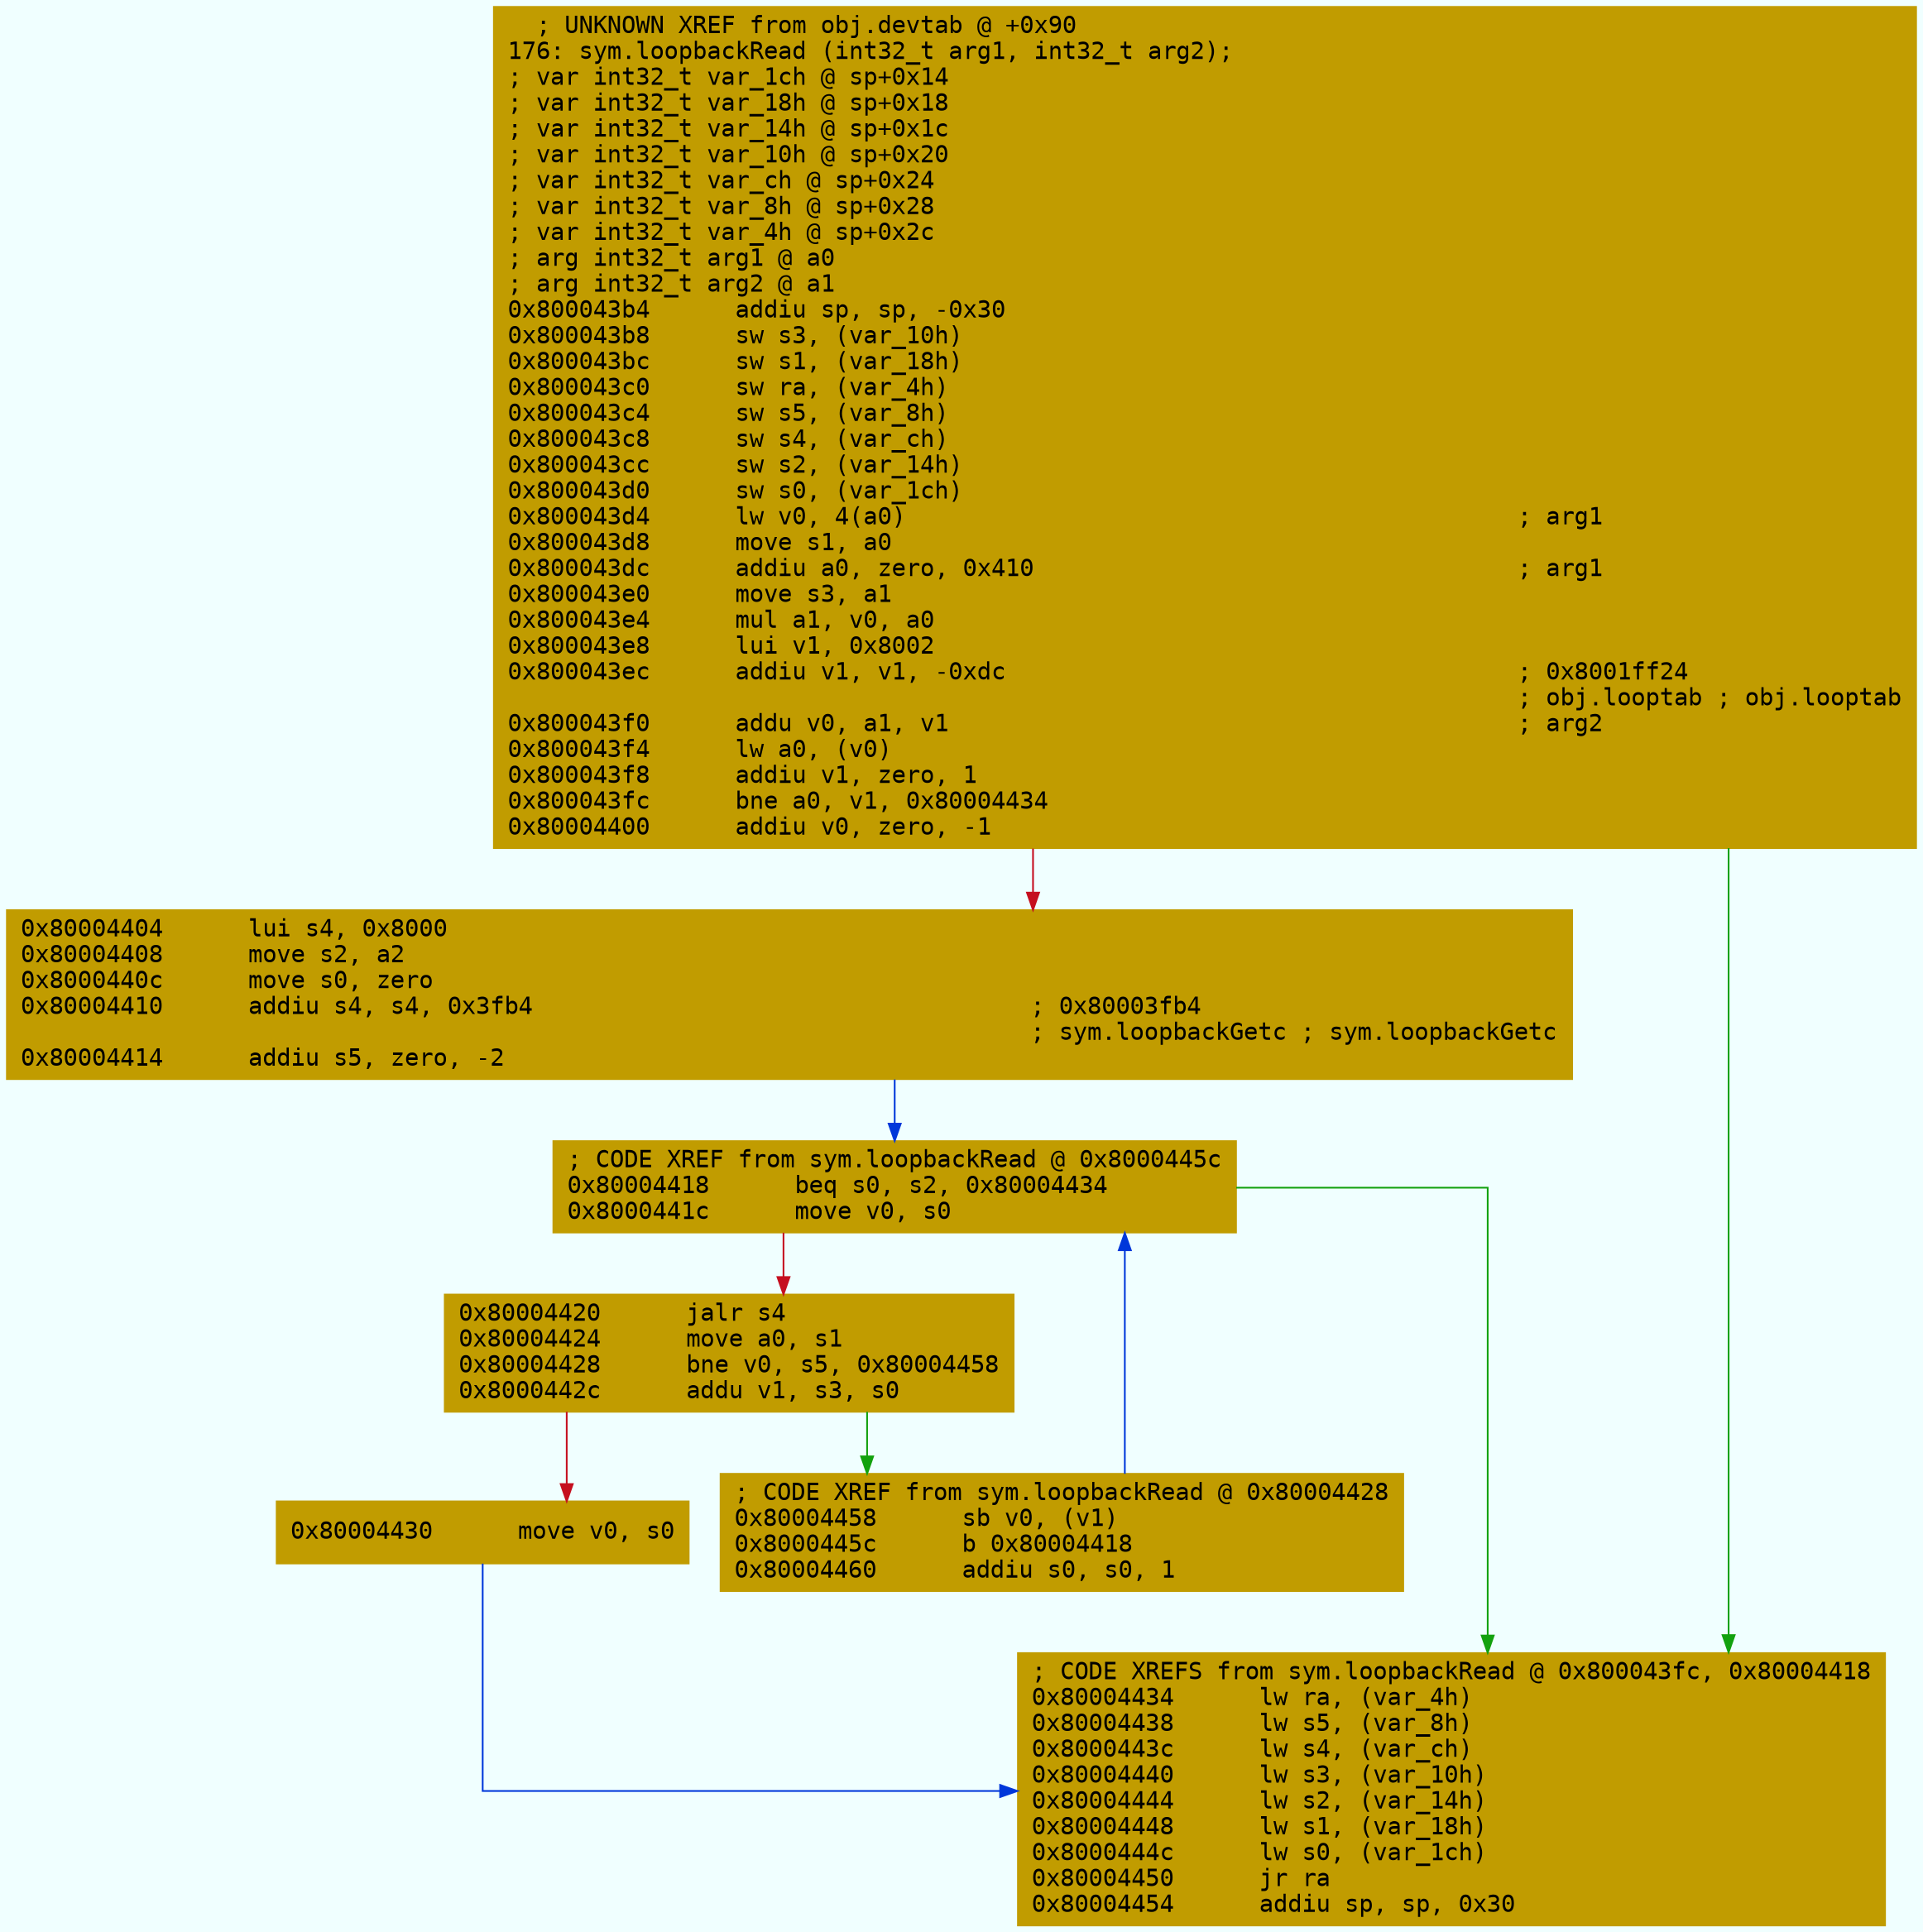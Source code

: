 digraph code {
	graph [bgcolor=azure fontsize=8 fontname="Courier" splines="ortho"];
	node [fillcolor=gray style=filled shape=box];
	edge [arrowhead="normal"];
	"0x800043b4" [URL="sym.loopbackRead/0x800043b4", fillcolor="#c19c00",color="#c19c00", fontname="Courier",label="  ; UNKNOWN XREF from obj.devtab @ +0x90\l176: sym.loopbackRead (int32_t arg1, int32_t arg2);\l; var int32_t var_1ch @ sp+0x14\l; var int32_t var_18h @ sp+0x18\l; var int32_t var_14h @ sp+0x1c\l; var int32_t var_10h @ sp+0x20\l; var int32_t var_ch @ sp+0x24\l; var int32_t var_8h @ sp+0x28\l; var int32_t var_4h @ sp+0x2c\l; arg int32_t arg1 @ a0\l; arg int32_t arg2 @ a1\l0x800043b4      addiu sp, sp, -0x30\l0x800043b8      sw s3, (var_10h)\l0x800043bc      sw s1, (var_18h)\l0x800043c0      sw ra, (var_4h)\l0x800043c4      sw s5, (var_8h)\l0x800043c8      sw s4, (var_ch)\l0x800043cc      sw s2, (var_14h)\l0x800043d0      sw s0, (var_1ch)\l0x800043d4      lw v0, 4(a0)                                           ; arg1\l0x800043d8      move s1, a0\l0x800043dc      addiu a0, zero, 0x410                                  ; arg1\l0x800043e0      move s3, a1\l0x800043e4      mul a1, v0, a0\l0x800043e8      lui v1, 0x8002\l0x800043ec      addiu v1, v1, -0xdc                                    ; 0x8001ff24\l                                                                       ; obj.looptab ; obj.looptab\l0x800043f0      addu v0, a1, v1                                        ; arg2\l0x800043f4      lw a0, (v0)\l0x800043f8      addiu v1, zero, 1\l0x800043fc      bne a0, v1, 0x80004434\l0x80004400      addiu v0, zero, -1\l"]
	"0x80004404" [URL="sym.loopbackRead/0x80004404", fillcolor="#c19c00",color="#c19c00", fontname="Courier",label="0x80004404      lui s4, 0x8000\l0x80004408      move s2, a2\l0x8000440c      move s0, zero\l0x80004410      addiu s4, s4, 0x3fb4                                   ; 0x80003fb4\l                                                                       ; sym.loopbackGetc ; sym.loopbackGetc\l0x80004414      addiu s5, zero, -2\l"]
	"0x80004418" [URL="sym.loopbackRead/0x80004418", fillcolor="#c19c00",color="#c19c00", fontname="Courier",label="; CODE XREF from sym.loopbackRead @ 0x8000445c\l0x80004418      beq s0, s2, 0x80004434\l0x8000441c      move v0, s0\l"]
	"0x80004420" [URL="sym.loopbackRead/0x80004420", fillcolor="#c19c00",color="#c19c00", fontname="Courier",label="0x80004420      jalr s4\l0x80004424      move a0, s1\l0x80004428      bne v0, s5, 0x80004458\l0x8000442c      addu v1, s3, s0\l"]
	"0x80004430" [URL="sym.loopbackRead/0x80004430", fillcolor="#c19c00",color="#c19c00", fontname="Courier",label="0x80004430      move v0, s0\l"]
	"0x80004434" [URL="sym.loopbackRead/0x80004434", fillcolor="#c19c00",color="#c19c00", fontname="Courier",label="; CODE XREFS from sym.loopbackRead @ 0x800043fc, 0x80004418\l0x80004434      lw ra, (var_4h)\l0x80004438      lw s5, (var_8h)\l0x8000443c      lw s4, (var_ch)\l0x80004440      lw s3, (var_10h)\l0x80004444      lw s2, (var_14h)\l0x80004448      lw s1, (var_18h)\l0x8000444c      lw s0, (var_1ch)\l0x80004450      jr ra\l0x80004454      addiu sp, sp, 0x30\l"]
	"0x80004458" [URL="sym.loopbackRead/0x80004458", fillcolor="#c19c00",color="#c19c00", fontname="Courier",label="; CODE XREF from sym.loopbackRead @ 0x80004428\l0x80004458      sb v0, (v1)\l0x8000445c      b 0x80004418\l0x80004460      addiu s0, s0, 1\l"]
        "0x800043b4" -> "0x80004434" [color="#13a10e"];
        "0x800043b4" -> "0x80004404" [color="#c50f1f"];
        "0x80004404" -> "0x80004418" [color="#0037da"];
        "0x80004418" -> "0x80004434" [color="#13a10e"];
        "0x80004418" -> "0x80004420" [color="#c50f1f"];
        "0x80004420" -> "0x80004458" [color="#13a10e"];
        "0x80004420" -> "0x80004430" [color="#c50f1f"];
        "0x80004430" -> "0x80004434" [color="#0037da"];
        "0x80004458" -> "0x80004418" [color="#0037da"];
}
